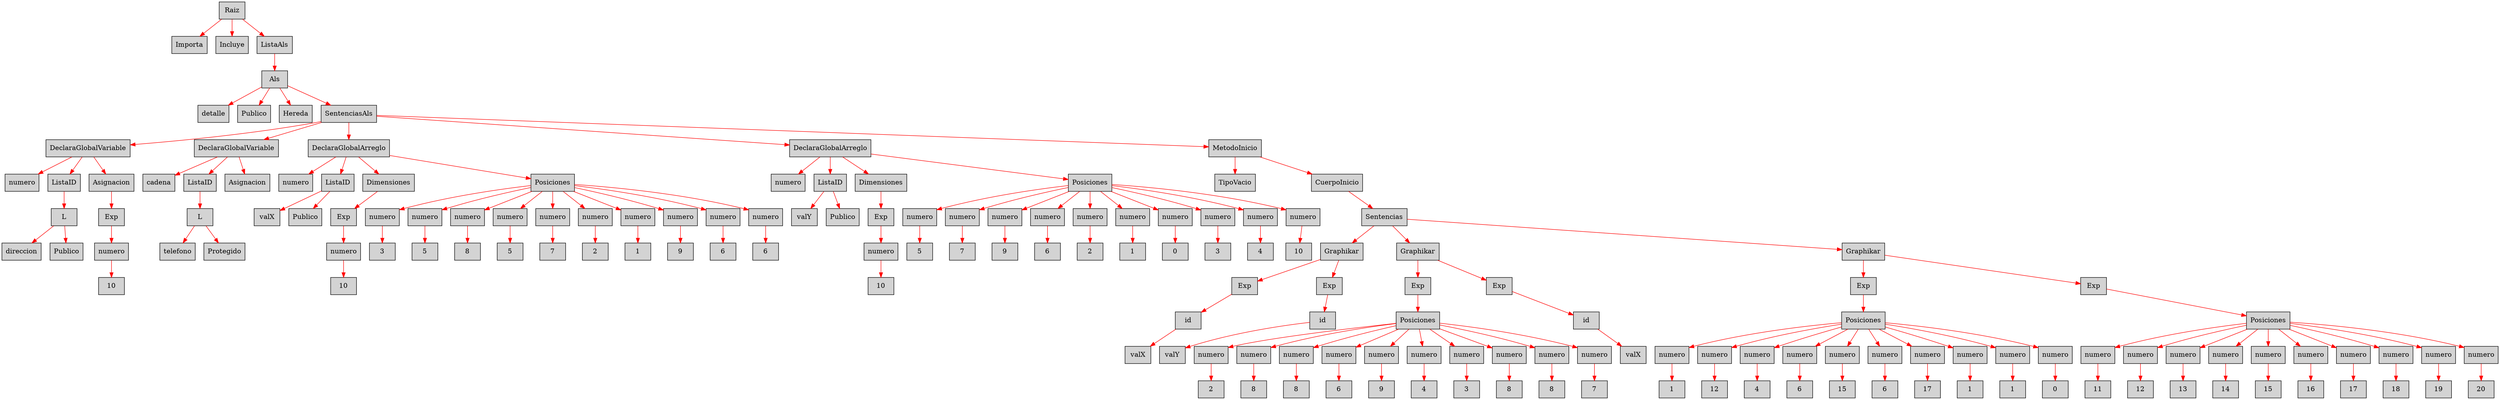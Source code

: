 digraph G {node[shape=box, style=filled]; edge[color=red]
node1241527068[label="Raiz"];
 node1241527068->node908643507;node908643507[label="Importa"];
 node1241527068->node1935111950;node1935111950[label="Incluye"];
 node1241527068->node1177903546;node1177903546[label="ListaAls"];
 node1177903546->node233185971;node233185971[label="Als"];
 node233185971->node2111519464;node2111519464[label="detalle"];
 node233185971->node897375578;node897375578[label="Publico"];
 node233185971->node1487491838;node1487491838[label="Hereda"];
 node233185971->node1684406498;node1684406498[label="SentenciasAls"];
 node1684406498->node1087269628;node1087269628[label="DeclaraGlobalVariable"];
 node1087269628->node327940530;node327940530[label="numero"];
 node1087269628->node19363743;node19363743[label="ListaID"];
 node19363743->node1435633225;node1435633225[label="L"];
 node1435633225->node1714950029;node1714950029[label="direccion"];
 node1435633225->node716323985;node716323985[label="Publico"];
 node1087269628->node269692375;node269692375[label="Asignacion"];
 node269692375->node1442234834;node1442234834[label="Exp"];
 node1442234834->node1939138694;node1939138694[label="numero"];
 node1939138694->node1215890641;node1215890641[label="10"];
 node1684406498->node1099822492;node1099822492[label="DeclaraGlobalVariable"];
 node1099822492->node580277294;node580277294[label="cadena"];
 node1099822492->node1989298210;node1989298210[label="ListaID"];
 node1989298210->node1993184685;node1993184685[label="L"];
 node1993184685->node1489154045;node1489154045[label="telefono"];
 node1993184685->node1223014383;node1223014383[label="Protegido"];
 node1099822492->node751973769;node751973769[label="Asignacion"];
 node1684406498->node917028163;node917028163[label="DeclaraGlobalArreglo"];
 node917028163->node2069385516;node2069385516[label="numero"];
 node917028163->node510122855;node510122855[label="ListaID"];
 node510122855->node589613919;node589613919[label="valX"];
 node510122855->node1351956701;node1351956701[label="Publico"];
 node917028163->node1769853650;node1769853650[label="Dimensiones"];
 node1769853650->node1231126649;node1231126649[label="Exp"];
 node1231126649->node1285215289;node1285215289[label="numero"];
 node1285215289->node892362407;node892362407[label="10"];
 node917028163->node844947857;node844947857[label="Posiciones"];
 node844947857->node2012990955;node2012990955[label="numero"];
 node2012990955->node1834677297;node1834677297[label="3"];
 node844947857->node1520982619;node1520982619[label="numero"];
 node1520982619->node254634230;node254634230[label="5"];
 node844947857->node647002221;node647002221[label="numero"];
 node647002221->node483519474;node483519474[label="8"];
 node844947857->node78844081;node78844081[label="numero"];
 node78844081->node1614651913;node1614651913[label="5"];
 node844947857->node1162607987;node1162607987[label="numero"];
 node1162607987->node1448480851;node1448480851[label="7"];
 node844947857->node1258075312;node1258075312[label="numero"];
 node1258075312->node1205627404;node1205627404[label="2"];
 node844947857->node1575401441;node1575401441[label="numero"];
 node1575401441->node1003806854;node1003806854[label="1"];
 node844947857->node346200696;node346200696[label="numero"];
 node346200696->node805965546;node805965546[label="9"];
 node844947857->node1480326837;node1480326837[label="numero"];
 node1480326837->node1157096932;node1157096932[label="6"];
 node844947857->node1141298776;node1141298776[label="numero"];
 node1141298776->node614202732;node614202732[label="6"];
 node1684406498->node592605468;node592605468[label="DeclaraGlobalArreglo"];
 node592605468->node1492219991;node1492219991[label="numero"];
 node592605468->node708296967;node708296967[label="ListaID"];
 node708296967->node1362901424;node1362901424[label="valY"];
 node708296967->node1641441306;node1641441306[label="Publico"];
 node592605468->node850823095;node850823095[label="Dimensiones"];
 node850823095->node647845663;node647845663[label="Exp"];
 node647845663->node375131077;node375131077[label="numero"];
 node375131077->node1150826412;node1150826412[label="10"];
 node592605468->node1108712375;node1108712375[label="Posiciones"];
 node1108712375->node243009861;node243009861[label="numero"];
 node243009861->node2013804908;node2013804908[label="5"];
 node1108712375->node2099795094;node2099795094[label="numero"];
 node2099795094->node328114343;node328114343[label="7"];
 node1108712375->node2111219122;node2111219122[label="numero"];
 node2111219122->node1152131133;node1152131133[label="9"];
 node1108712375->node2074034394;node2074034394[label="numero"];
 node2074034394->node502418582;node502418582[label="6"];
 node1108712375->node1430356399;node1430356399[label="numero"];
 node1430356399->node1892282098;node1892282098[label="2"];
 node1108712375->node1901193633;node1901193633[label="numero"];
 node1901193633->node2118684129;node2118684129[label="1"];
 node1108712375->node660416382;node660416382[label="numero"];
 node660416382->node417133337;node417133337[label="0"];
 node1108712375->node1715346754;node1715346754[label="numero"];
 node1715346754->node1554232289;node1554232289[label="3"];
 node1108712375->node311106012;node311106012[label="numero"];
 node311106012->node1840280751;node1840280751[label="4"];
 node1108712375->node2079502422;node2079502422[label="numero"];
 node2079502422->node974076018;node974076018[label="10"];
 node1684406498->node1887474454;node1887474454[label="MetodoInicio"];
 node1887474454->node519799973;node519799973[label="TipoVacio"];
 node1887474454->node1885730604;node1885730604[label="CuerpoInicio"];
 node1885730604->node862621178;node862621178[label="Sentencias"];
 node862621178->node1191620770;node1191620770[label="Graphikar"];
 node1191620770->node85641803;node85641803[label="Exp"];
 node85641803->node1511625043;node1511625043[label="id"];
 node1511625043->node1031520951;node1031520951[label="valX"];
 node1191620770->node1334502938;node1334502938[label="Exp"];
 node1334502938->node479278386;node479278386[label="id"];
 node479278386->node177515770;node177515770[label="valY"];
 node862621178->node1763289445;node1763289445[label="Graphikar"];
 node1763289445->node1908090986;node1908090986[label="Exp"];
 node1908090986->node1679211466;node1679211466[label="Posiciones"];
 node1679211466->node1271539918;node1271539918[label="numero"];
 node1271539918->node1866261075;node1866261075[label="2"];
 node1679211466->node1198288806;node1198288806[label="numero"];
 node1198288806->node385176682;node385176682[label="8"];
 node1679211466->node216240674;node216240674[label="numero"];
 node216240674->node71681943;node71681943[label="8"];
 node1679211466->node552638950;node552638950[label="numero"];
 node552638950->node479907734;node479907734[label="6"];
 node1679211466->node217595045;node217595045[label="numero"];
 node217595045->node640367570;node640367570[label="9"];
 node1679211466->node45136216;node45136216[label="numero"];
 node45136216->node1218191591;node1218191591[label="4"];
 node1679211466->node88879173;node88879173[label="numero"];
 node88879173->node2051436181;node2051436181[label="3"];
 node1679211466->node2109436668;node2109436668[label="numero"];
 node2109436668->node1409941172;node1409941172[label="8"];
 node1679211466->node815997544;node815997544[label="numero"];
 node815997544->node2035863599;node2035863599[label="8"];
 node1679211466->node1607627114;node1607627114[label="numero"];
 node1607627114->node1144379514;node1144379514[label="7"];
 node1763289445->node1839989494;node1839989494[label="Exp"];
 node1839989494->node1380613828;node1380613828[label="id"];
 node1380613828->node517934278;node517934278[label="valX"];
 node862621178->node1958994287;node1958994287[label="Graphikar"];
 node1958994287->node2037769907;node2037769907[label="Exp"];
 node2037769907->node2026375943;node2026375943[label="Posiciones"];
 node2026375943->node504857060;node504857060[label="numero"];
 node504857060->node1974784976;node1974784976[label="1"];
 node2026375943->node589489067;node589489067[label="numero"];
 node589489067->node462050555;node462050555[label="12"];
 node2026375943->node959512271;node959512271[label="numero"];
 node959512271->node1791590506;node1791590506[label="4"];
 node2026375943->node1581390115;node1581390115[label="numero"];
 node1581390115->node396800924;node396800924[label="6"];
 node2026375943->node702472481;node702472481[label="numero"];
 node702472481->node263388832;node263388832[label="15"];
 node2026375943->node1098343796;node1098343796[label="numero"];
 node1098343796->node1676612757;node1676612757[label="6"];
 node2026375943->node1038493216;node1038493216[label="numero"];
 node1038493216->node632916162;node632916162[label="17"];
 node2026375943->node1604257220;node1604257220[label="numero"];
 node1604257220->node1154476318;node1154476318[label="1"];
 node2026375943->node1217659009;node1217659009[label="numero"];
 node1217659009->node553807561;node553807561[label="1"];
 node2026375943->node110427656;node110427656[label="numero"];
 node110427656->node1034445021;node1034445021[label="0"];
 node1958994287->node1439756257;node1439756257[label="Exp"];
 node1439756257->node1737930676;node1737930676[label="Posiciones"];
 node1737930676->node1179869680;node1179869680[label="numero"];
 node1179869680->node939745135;node939745135[label="11"];
 node1737930676->node1786646633;node1786646633[label="numero"];
 node1786646633->node948384133;node948384133[label="12"];
 node1737930676->node1703316356;node1703316356[label="numero"];
 node1703316356->node1197234300;node1197234300[label="13"];
 node1737930676->node1572599206;node1572599206[label="numero"];
 node1572599206->node1555164301;node1555164301[label="14"];
 node1737930676->node221943348;node221943348[label="numero"];
 node221943348->node671133783;node671133783[label="15"];
 node1737930676->node714372660;node714372660[label="numero"];
 node714372660->node2039620207;node2039620207[label="16"];
 node1737930676->node549486687;node549486687[label="numero"];
 node549486687->node233770520;node233770520[label="17"];
 node1737930676->node71560263;node71560263[label="numero"];
 node71560263->node1823094778;node1823094778[label="18"];
 node1737930676->node1212973128;node1212973128[label="numero"];
 node1212973128->node1025955991;node1025955991[label="19"];
 node1737930676->node639384224;node639384224[label="numero"];
 node639384224->node456449150;node456449150[label="20"];

}
